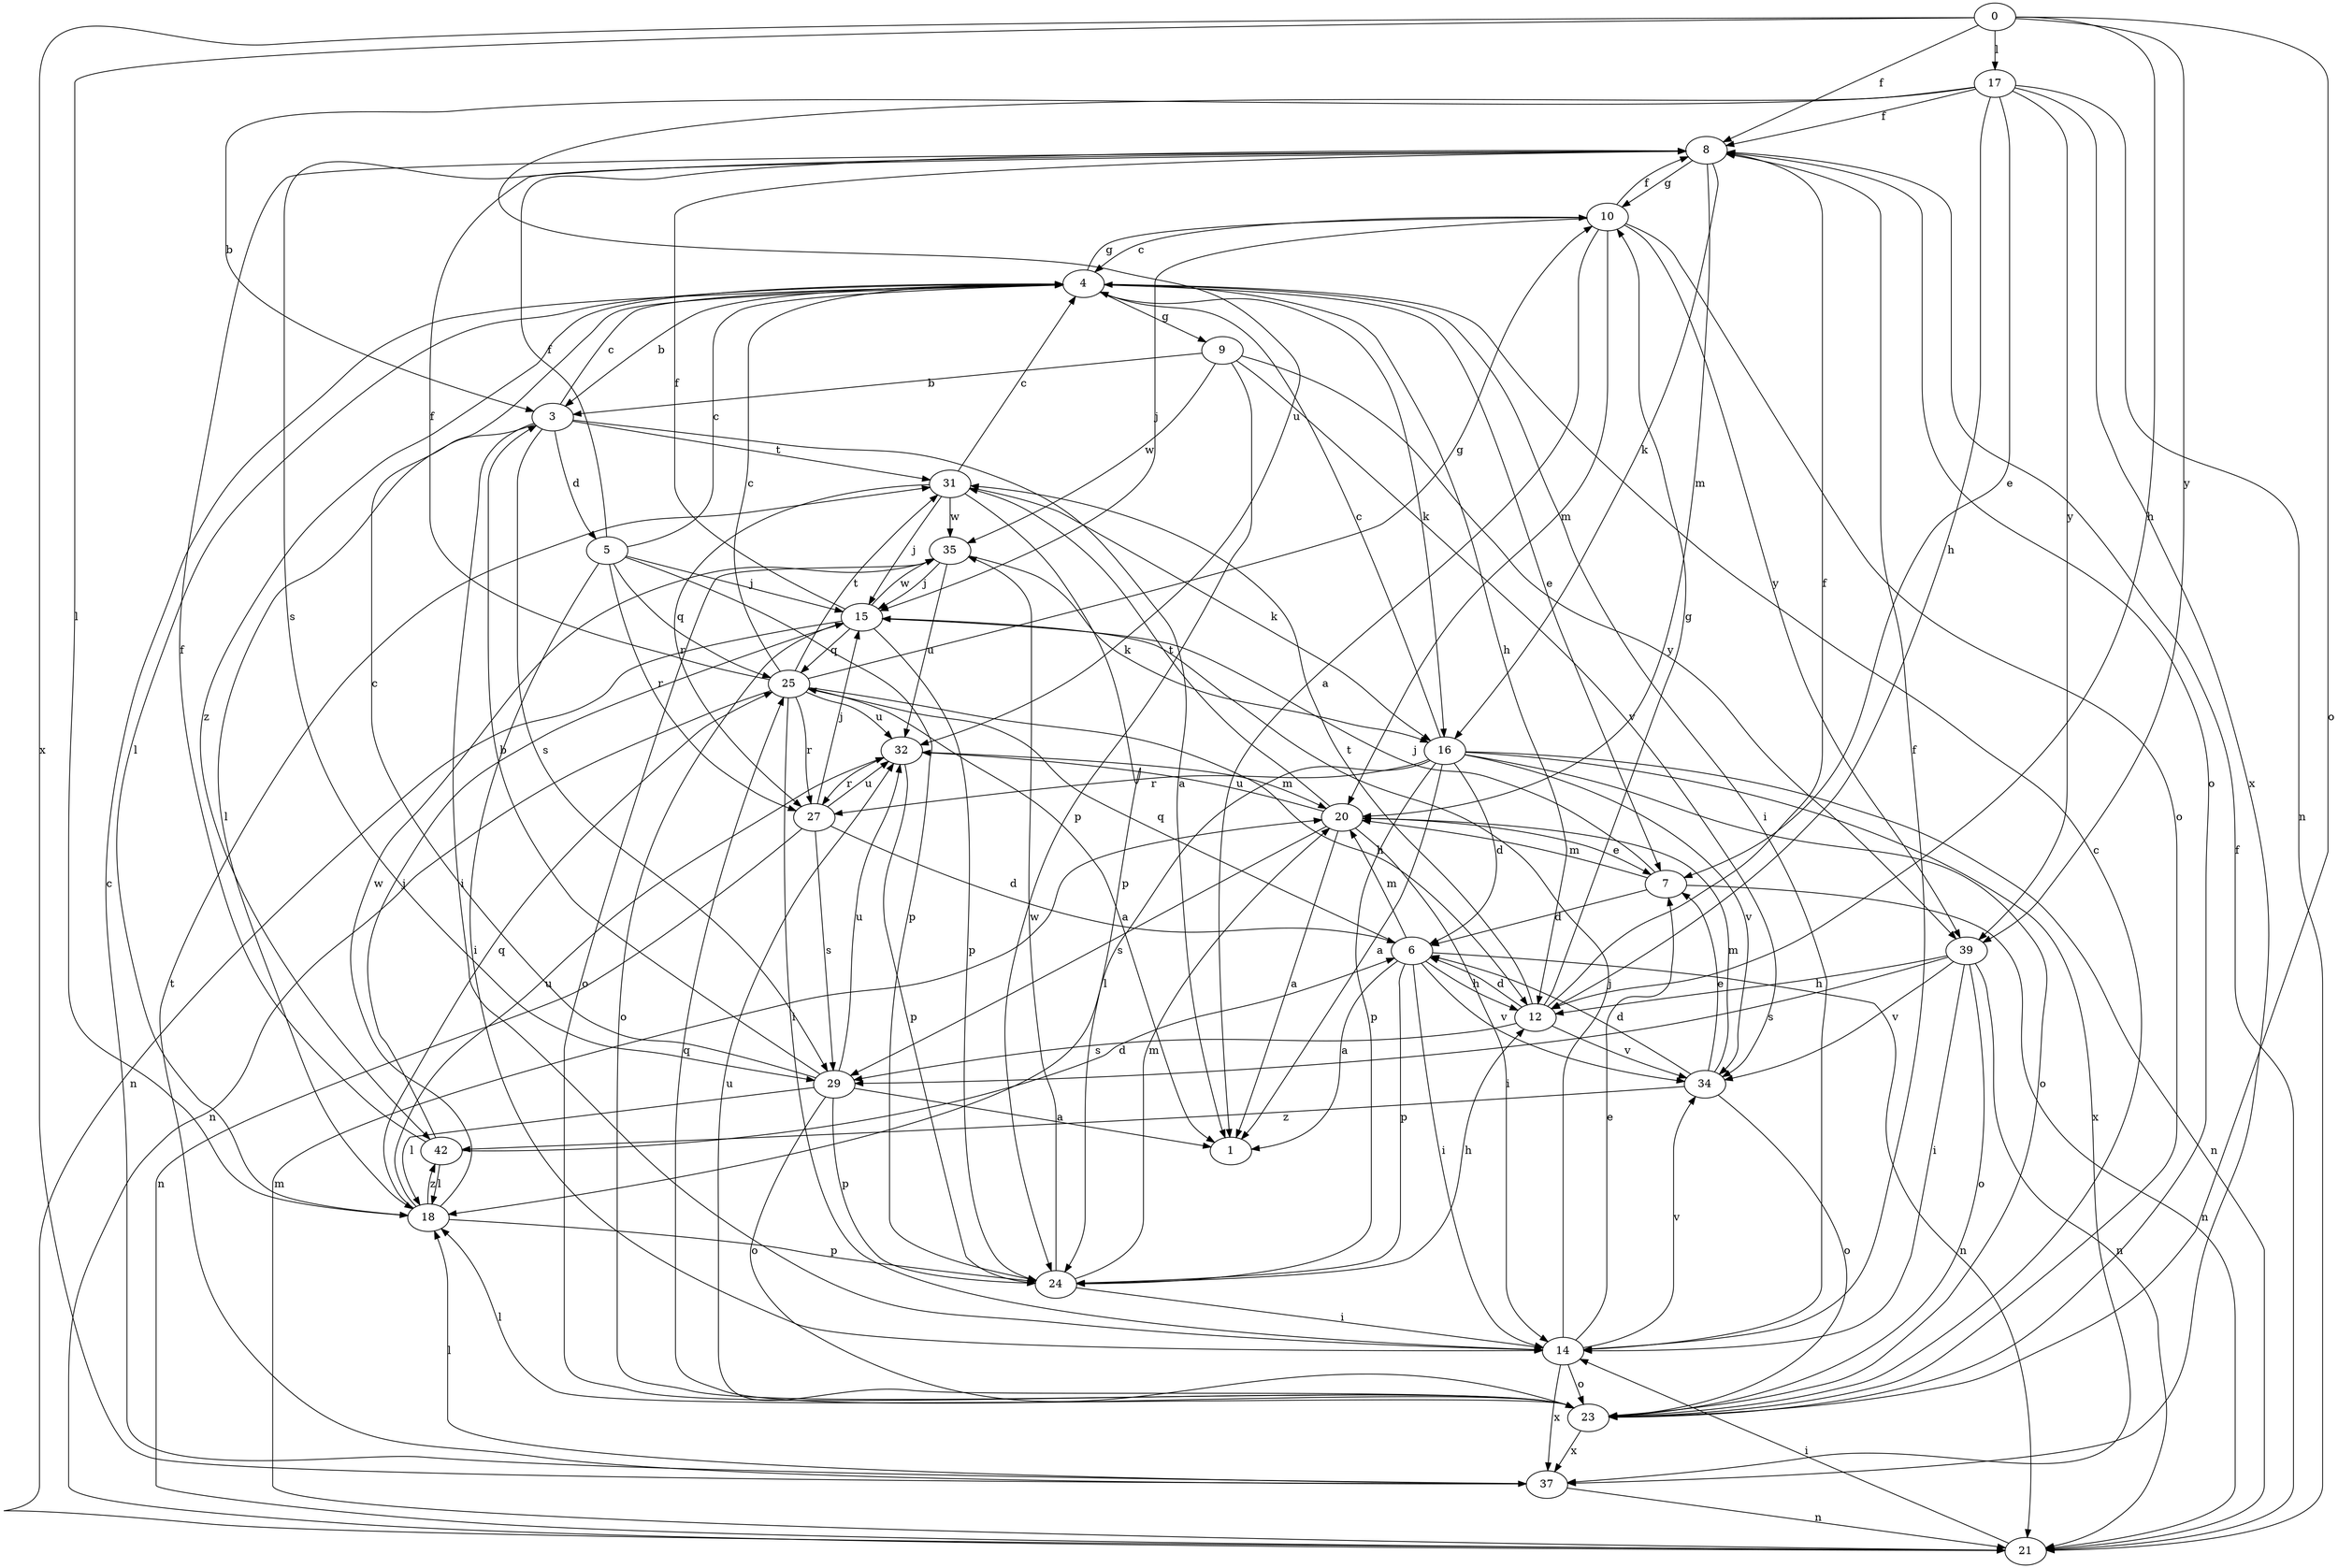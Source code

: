 strict digraph  {
0;
1;
3;
4;
5;
6;
7;
8;
9;
10;
12;
14;
15;
16;
17;
18;
20;
21;
23;
24;
25;
27;
29;
31;
32;
34;
35;
37;
39;
42;
0 -> 8  [label=f];
0 -> 12  [label=h];
0 -> 17  [label=l];
0 -> 18  [label=l];
0 -> 23  [label=o];
0 -> 37  [label=x];
0 -> 39  [label=y];
3 -> 1  [label=a];
3 -> 4  [label=c];
3 -> 5  [label=d];
3 -> 14  [label=i];
3 -> 18  [label=l];
3 -> 29  [label=s];
3 -> 31  [label=t];
4 -> 3  [label=b];
4 -> 7  [label=e];
4 -> 9  [label=g];
4 -> 10  [label=g];
4 -> 12  [label=h];
4 -> 14  [label=i];
4 -> 16  [label=k];
4 -> 18  [label=l];
4 -> 42  [label=z];
5 -> 4  [label=c];
5 -> 8  [label=f];
5 -> 14  [label=i];
5 -> 15  [label=j];
5 -> 24  [label=p];
5 -> 25  [label=q];
5 -> 27  [label=r];
6 -> 1  [label=a];
6 -> 12  [label=h];
6 -> 14  [label=i];
6 -> 20  [label=m];
6 -> 21  [label=n];
6 -> 24  [label=p];
6 -> 25  [label=q];
6 -> 34  [label=v];
7 -> 6  [label=d];
7 -> 15  [label=j];
7 -> 20  [label=m];
7 -> 21  [label=n];
8 -> 10  [label=g];
8 -> 16  [label=k];
8 -> 20  [label=m];
8 -> 23  [label=o];
8 -> 29  [label=s];
9 -> 3  [label=b];
9 -> 24  [label=p];
9 -> 34  [label=v];
9 -> 35  [label=w];
9 -> 39  [label=y];
10 -> 1  [label=a];
10 -> 4  [label=c];
10 -> 8  [label=f];
10 -> 15  [label=j];
10 -> 20  [label=m];
10 -> 23  [label=o];
10 -> 39  [label=y];
12 -> 6  [label=d];
12 -> 8  [label=f];
12 -> 10  [label=g];
12 -> 29  [label=s];
12 -> 31  [label=t];
12 -> 34  [label=v];
14 -> 7  [label=e];
14 -> 8  [label=f];
14 -> 15  [label=j];
14 -> 23  [label=o];
14 -> 34  [label=v];
14 -> 37  [label=x];
15 -> 8  [label=f];
15 -> 21  [label=n];
15 -> 23  [label=o];
15 -> 24  [label=p];
15 -> 25  [label=q];
15 -> 35  [label=w];
16 -> 1  [label=a];
16 -> 4  [label=c];
16 -> 6  [label=d];
16 -> 18  [label=l];
16 -> 21  [label=n];
16 -> 23  [label=o];
16 -> 24  [label=p];
16 -> 27  [label=r];
16 -> 34  [label=v];
16 -> 37  [label=x];
17 -> 3  [label=b];
17 -> 7  [label=e];
17 -> 8  [label=f];
17 -> 12  [label=h];
17 -> 21  [label=n];
17 -> 32  [label=u];
17 -> 37  [label=x];
17 -> 39  [label=y];
18 -> 24  [label=p];
18 -> 25  [label=q];
18 -> 32  [label=u];
18 -> 35  [label=w];
18 -> 42  [label=z];
20 -> 1  [label=a];
20 -> 7  [label=e];
20 -> 14  [label=i];
20 -> 29  [label=s];
20 -> 31  [label=t];
20 -> 32  [label=u];
21 -> 8  [label=f];
21 -> 14  [label=i];
21 -> 20  [label=m];
23 -> 4  [label=c];
23 -> 18  [label=l];
23 -> 25  [label=q];
23 -> 32  [label=u];
23 -> 37  [label=x];
24 -> 12  [label=h];
24 -> 14  [label=i];
24 -> 20  [label=m];
24 -> 35  [label=w];
25 -> 1  [label=a];
25 -> 4  [label=c];
25 -> 8  [label=f];
25 -> 10  [label=g];
25 -> 12  [label=h];
25 -> 14  [label=i];
25 -> 21  [label=n];
25 -> 27  [label=r];
25 -> 31  [label=t];
25 -> 32  [label=u];
27 -> 6  [label=d];
27 -> 15  [label=j];
27 -> 21  [label=n];
27 -> 29  [label=s];
27 -> 32  [label=u];
29 -> 1  [label=a];
29 -> 3  [label=b];
29 -> 4  [label=c];
29 -> 18  [label=l];
29 -> 23  [label=o];
29 -> 24  [label=p];
29 -> 32  [label=u];
31 -> 4  [label=c];
31 -> 15  [label=j];
31 -> 16  [label=k];
31 -> 24  [label=p];
31 -> 27  [label=r];
31 -> 35  [label=w];
32 -> 20  [label=m];
32 -> 24  [label=p];
32 -> 27  [label=r];
34 -> 6  [label=d];
34 -> 7  [label=e];
34 -> 20  [label=m];
34 -> 23  [label=o];
34 -> 42  [label=z];
35 -> 15  [label=j];
35 -> 16  [label=k];
35 -> 23  [label=o];
35 -> 32  [label=u];
37 -> 4  [label=c];
37 -> 18  [label=l];
37 -> 21  [label=n];
37 -> 31  [label=t];
39 -> 12  [label=h];
39 -> 14  [label=i];
39 -> 21  [label=n];
39 -> 23  [label=o];
39 -> 29  [label=s];
39 -> 34  [label=v];
42 -> 6  [label=d];
42 -> 8  [label=f];
42 -> 15  [label=j];
42 -> 18  [label=l];
}
